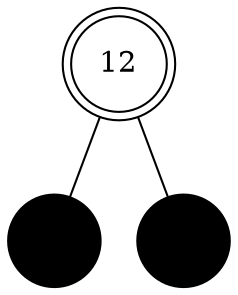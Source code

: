 graph step1 { 12 [shape=doublecircle]; node [shape=circle, color=black]; e1 [style=filled, fillcolor=black]; e2 [style=filled, fillcolor=black]; 12--e1; 12--e2; }
